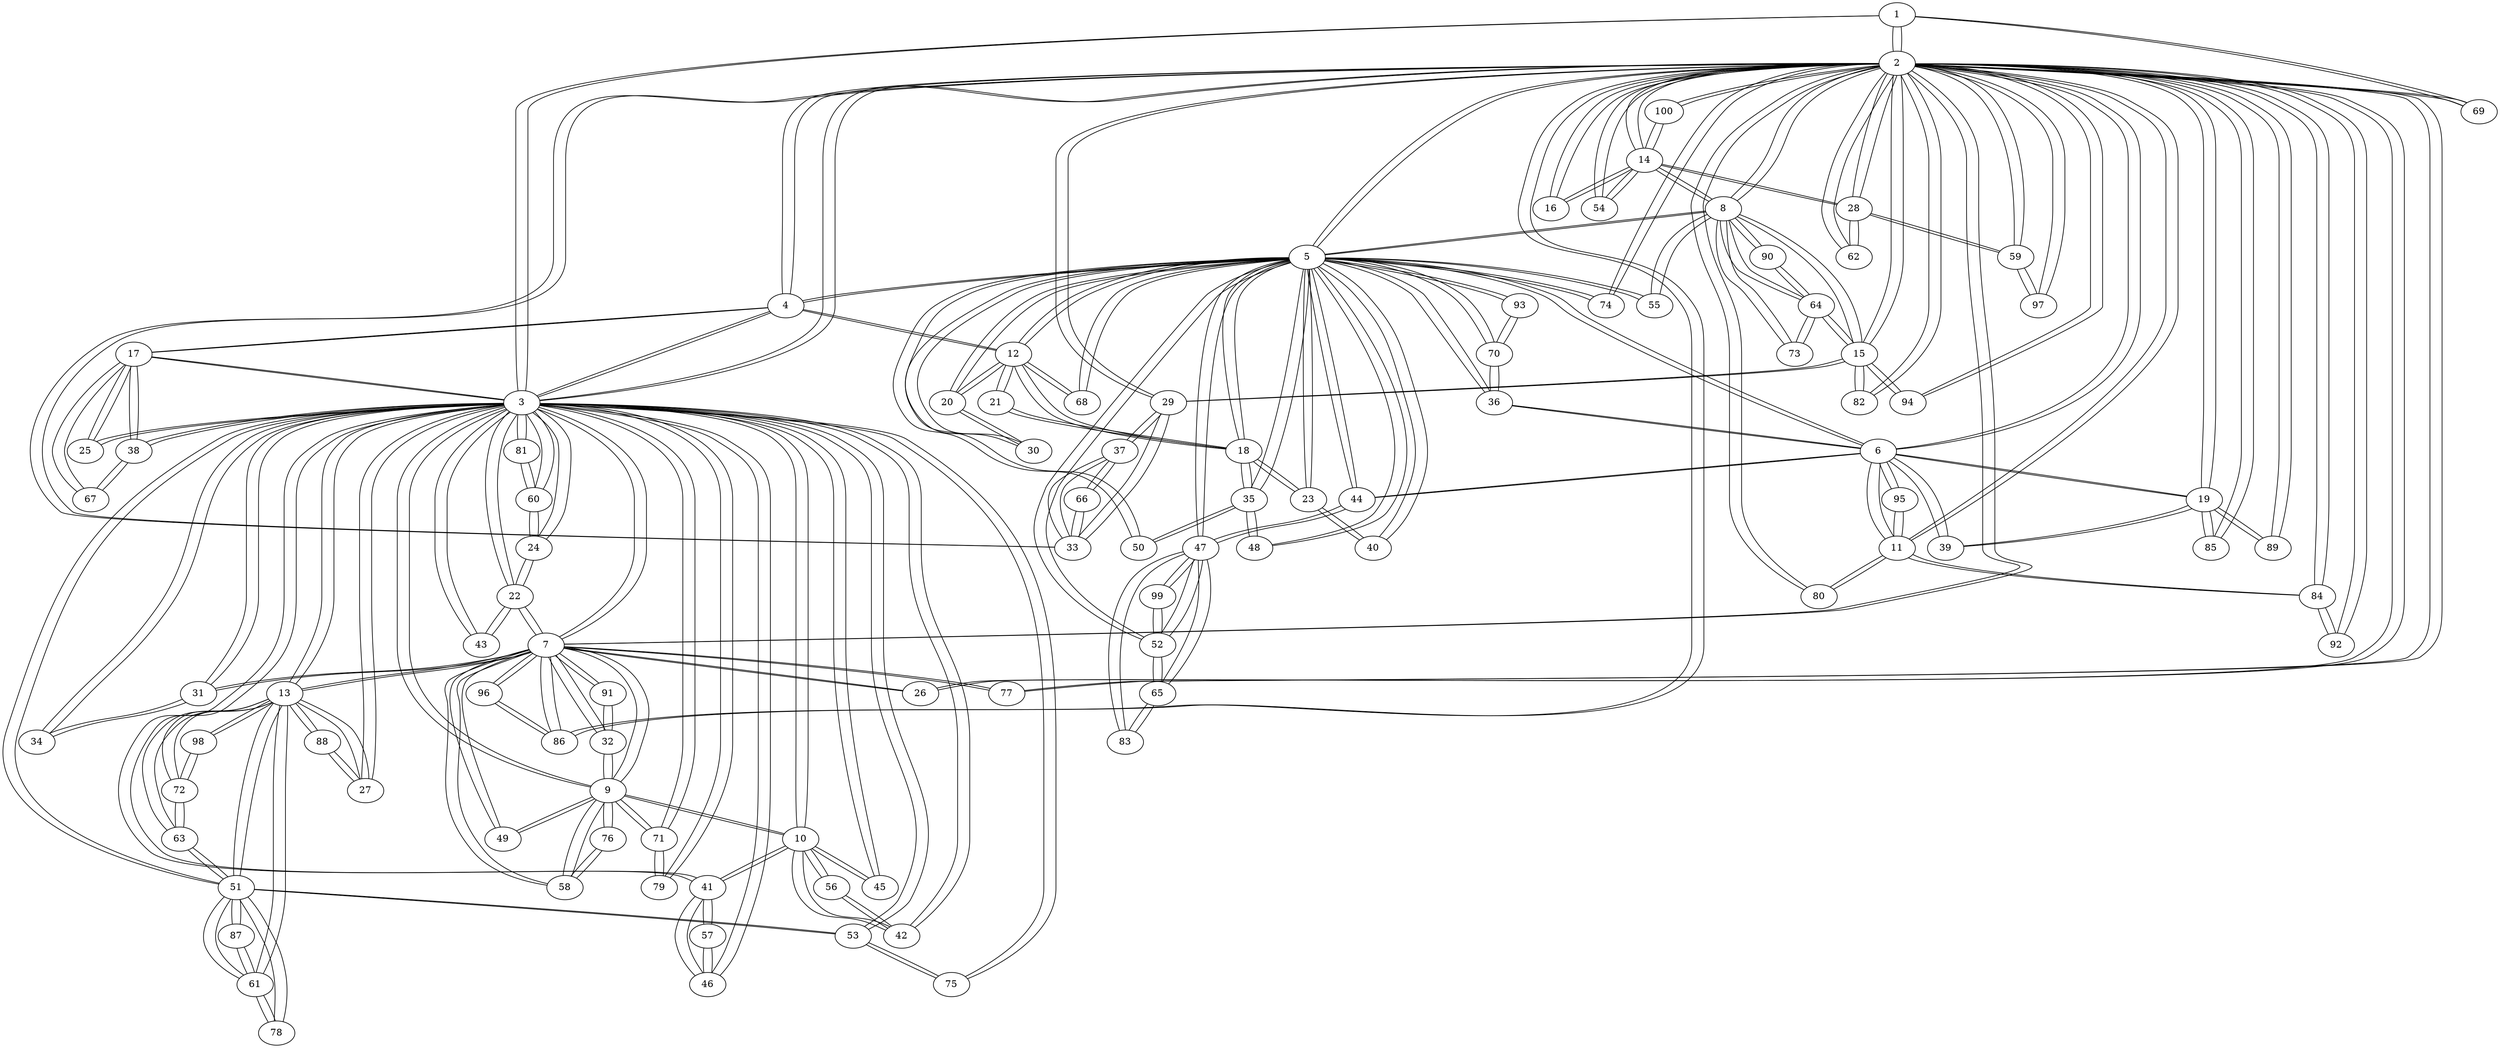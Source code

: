 graph sample {
1 -- 2;
2 -- 1;
2 -- 3;
3 -- 2;
3 -- 1;
1 -- 3;
4 -- 2;
2 -- 4;
4 -- 3;
3 -- 4;
5 -- 2;
2 -- 5;
5 -- 4;
4 -- 5;
6 -- 5;
5 -- 6;
6 -- 2;
2 -- 6;
7 -- 2;
2 -- 7;
7 -- 3;
3 -- 7;
8 -- 2;
2 -- 8;
8 -- 5;
5 -- 8;
9 -- 3;
3 -- 9;
9 -- 7;
7 -- 9;
10 -- 9;
9 -- 10;
10 -- 3;
3 -- 10;
11 -- 2;
2 -- 11;
11 -- 6;
6 -- 11;
12 -- 5;
5 -- 12;
12 -- 4;
4 -- 12;
13 -- 7;
7 -- 13;
13 -- 3;
3 -- 13;
14 -- 2;
2 -- 14;
14 -- 8;
8 -- 14;
15 -- 2;
2 -- 15;
15 -- 8;
8 -- 15;
16 -- 2;
2 -- 16;
16 -- 14;
14 -- 16;
17 -- 4;
4 -- 17;
17 -- 3;
3 -- 17;
18 -- 5;
5 -- 18;
18 -- 12;
12 -- 18;
19 -- 6;
6 -- 19;
19 -- 2;
2 -- 19;
20 -- 5;
5 -- 20;
20 -- 12;
12 -- 20;
21 -- 18;
18 -- 21;
21 -- 12;
12 -- 21;
22 -- 7;
7 -- 22;
22 -- 3;
3 -- 22;
23 -- 5;
5 -- 23;
23 -- 18;
18 -- 23;
24 -- 3;
3 -- 24;
24 -- 22;
22 -- 24;
25 -- 17;
17 -- 25;
25 -- 3;
3 -- 25;
26 -- 2;
2 -- 26;
26 -- 7;
7 -- 26;
27 -- 13;
13 -- 27;
27 -- 3;
3 -- 27;
28 -- 2;
2 -- 28;
28 -- 14;
14 -- 28;
29 -- 15;
15 -- 29;
29 -- 2;
2 -- 29;
30 -- 5;
5 -- 30;
30 -- 20;
20 -- 30;
31 -- 7;
7 -- 31;
31 -- 3;
3 -- 31;
32 -- 7;
7 -- 32;
32 -- 9;
9 -- 32;
33 -- 29;
29 -- 33;
33 -- 2;
2 -- 33;
34 -- 31;
31 -- 34;
34 -- 3;
3 -- 34;
35 -- 5;
5 -- 35;
35 -- 18;
18 -- 35;
36 -- 5;
5 -- 36;
36 -- 6;
6 -- 36;
37 -- 33;
33 -- 37;
37 -- 29;
29 -- 37;
38 -- 17;
17 -- 38;
38 -- 3;
3 -- 38;
39 -- 6;
6 -- 39;
39 -- 19;
19 -- 39;
40 -- 5;
5 -- 40;
40 -- 23;
23 -- 40;
41 -- 10;
10 -- 41;
41 -- 3;
3 -- 41;
42 -- 10;
10 -- 42;
42 -- 3;
3 -- 42;
43 -- 22;
22 -- 43;
43 -- 3;
3 -- 43;
44 -- 6;
6 -- 44;
44 -- 5;
5 -- 44;
45 -- 10;
10 -- 45;
45 -- 3;
3 -- 45;
46 -- 41;
41 -- 46;
46 -- 3;
3 -- 46;
47 -- 5;
5 -- 47;
47 -- 44;
44 -- 47;
48 -- 5;
5 -- 48;
48 -- 35;
35 -- 48;
49 -- 7;
7 -- 49;
49 -- 9;
9 -- 49;
50 -- 35;
35 -- 50;
50 -- 5;
5 -- 50;
51 -- 3;
3 -- 51;
51 -- 13;
13 -- 51;
52 -- 47;
47 -- 52;
52 -- 5;
5 -- 52;
53 -- 51;
51 -- 53;
53 -- 3;
3 -- 53;
54 -- 14;
14 -- 54;
54 -- 2;
2 -- 54;
55 -- 8;
8 -- 55;
55 -- 5;
5 -- 55;
56 -- 10;
10 -- 56;
56 -- 42;
42 -- 56;
57 -- 41;
41 -- 57;
57 -- 46;
46 -- 57;
58 -- 7;
7 -- 58;
58 -- 9;
9 -- 58;
59 -- 2;
2 -- 59;
59 -- 28;
28 -- 59;
60 -- 3;
3 -- 60;
60 -- 24;
24 -- 60;
61 -- 51;
51 -- 61;
61 -- 13;
13 -- 61;
62 -- 2;
2 -- 62;
62 -- 28;
28 -- 62;
63 -- 13;
13 -- 63;
63 -- 51;
51 -- 63;
64 -- 8;
8 -- 64;
64 -- 15;
15 -- 64;
65 -- 47;
47 -- 65;
65 -- 52;
52 -- 65;
66 -- 37;
37 -- 66;
66 -- 33;
33 -- 66;
67 -- 38;
38 -- 67;
67 -- 17;
17 -- 67;
68 -- 5;
5 -- 68;
68 -- 12;
12 -- 68;
69 -- 2;
2 -- 69;
69 -- 1;
1 -- 69;
70 -- 5;
5 -- 70;
70 -- 36;
36 -- 70;
71 -- 9;
9 -- 71;
71 -- 3;
3 -- 71;
72 -- 13;
13 -- 72;
72 -- 63;
63 -- 72;
73 -- 64;
64 -- 73;
73 -- 8;
8 -- 73;
74 -- 2;
2 -- 74;
74 -- 5;
5 -- 74;
75 -- 53;
53 -- 75;
75 -- 3;
3 -- 75;
76 -- 9;
9 -- 76;
76 -- 58;
58 -- 76;
77 -- 7;
7 -- 77;
77 -- 2;
2 -- 77;
78 -- 61;
61 -- 78;
78 -- 51;
51 -- 78;
79 -- 71;
71 -- 79;
79 -- 3;
3 -- 79;
80 -- 2;
2 -- 80;
80 -- 11;
11 -- 80;
81 -- 60;
60 -- 81;
81 -- 3;
3 -- 81;
82 -- 15;
15 -- 82;
82 -- 2;
2 -- 82;
83 -- 65;
65 -- 83;
83 -- 47;
47 -- 83;
84 -- 11;
11 -- 84;
84 -- 2;
2 -- 84;
85 -- 19;
19 -- 85;
85 -- 2;
2 -- 85;
86 -- 2;
2 -- 86;
86 -- 7;
7 -- 86;
87 -- 61;
61 -- 87;
87 -- 51;
51 -- 87;
88 -- 13;
13 -- 88;
88 -- 27;
27 -- 88;
89 -- 19;
19 -- 89;
89 -- 2;
2 -- 89;
90 -- 8;
8 -- 90;
90 -- 64;
64 -- 90;
91 -- 7;
7 -- 91;
91 -- 32;
32 -- 91;
92 -- 2;
2 -- 92;
92 -- 84;
84 -- 92;
93 -- 70;
70 -- 93;
93 -- 5;
5 -- 93;
94 -- 15;
15 -- 94;
94 -- 2;
2 -- 94;
95 -- 11;
11 -- 95;
95 -- 6;
6 -- 95;
96 -- 86;
86 -- 96;
96 -- 7;
7 -- 96;
97 -- 59;
59 -- 97;
97 -- 2;
2 -- 97;
98 -- 72;
72 -- 98;
98 -- 13;
13 -- 98;
99 -- 52;
52 -- 99;
99 -- 47;
47 -- 99;
100 -- 14;
14 -- 100;
100 -- 2;
2 -- 100;
}